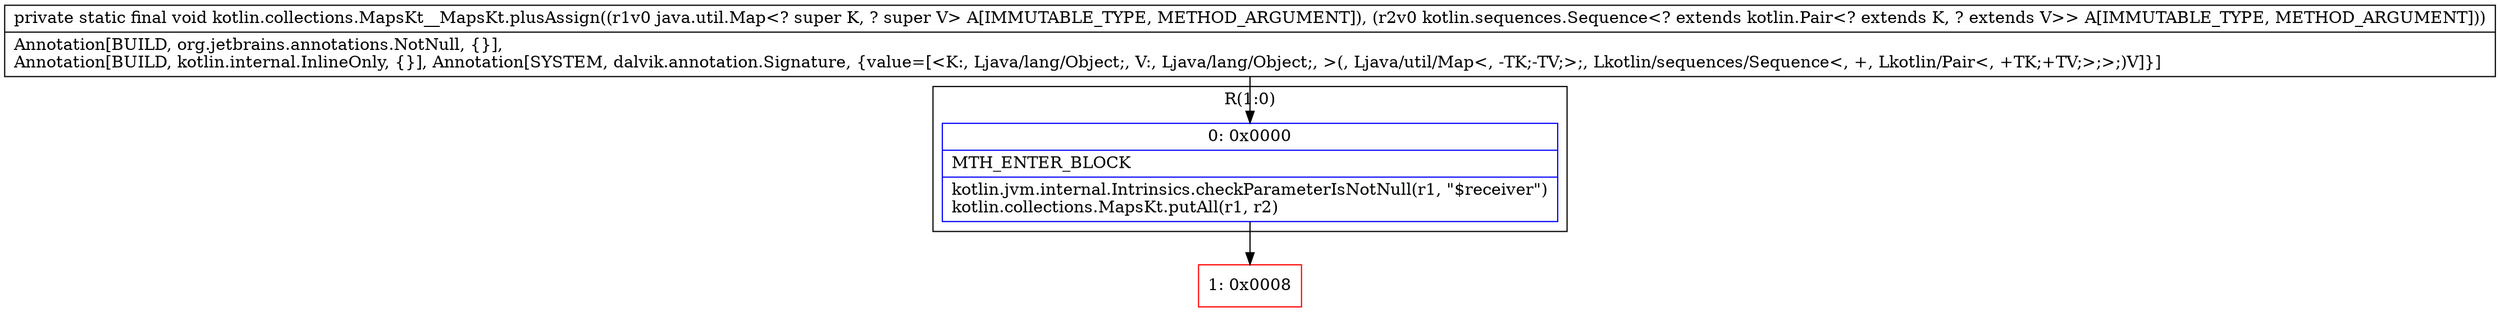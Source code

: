 digraph "CFG forkotlin.collections.MapsKt__MapsKt.plusAssign(Ljava\/util\/Map;Lkotlin\/sequences\/Sequence;)V" {
subgraph cluster_Region_106962473 {
label = "R(1:0)";
node [shape=record,color=blue];
Node_0 [shape=record,label="{0\:\ 0x0000|MTH_ENTER_BLOCK\l|kotlin.jvm.internal.Intrinsics.checkParameterIsNotNull(r1, \"$receiver\")\lkotlin.collections.MapsKt.putAll(r1, r2)\l}"];
}
Node_1 [shape=record,color=red,label="{1\:\ 0x0008}"];
MethodNode[shape=record,label="{private static final void kotlin.collections.MapsKt__MapsKt.plusAssign((r1v0 java.util.Map\<? super K, ? super V\> A[IMMUTABLE_TYPE, METHOD_ARGUMENT]), (r2v0 kotlin.sequences.Sequence\<? extends kotlin.Pair\<? extends K, ? extends V\>\> A[IMMUTABLE_TYPE, METHOD_ARGUMENT]))  | Annotation[BUILD, org.jetbrains.annotations.NotNull, \{\}], \lAnnotation[BUILD, kotlin.internal.InlineOnly, \{\}], Annotation[SYSTEM, dalvik.annotation.Signature, \{value=[\<K:, Ljava\/lang\/Object;, V:, Ljava\/lang\/Object;, \>(, Ljava\/util\/Map\<, \-TK;\-TV;\>;, Lkotlin\/sequences\/Sequence\<, +, Lkotlin\/Pair\<, +TK;+TV;\>;\>;)V]\}]\l}"];
MethodNode -> Node_0;
Node_0 -> Node_1;
}

